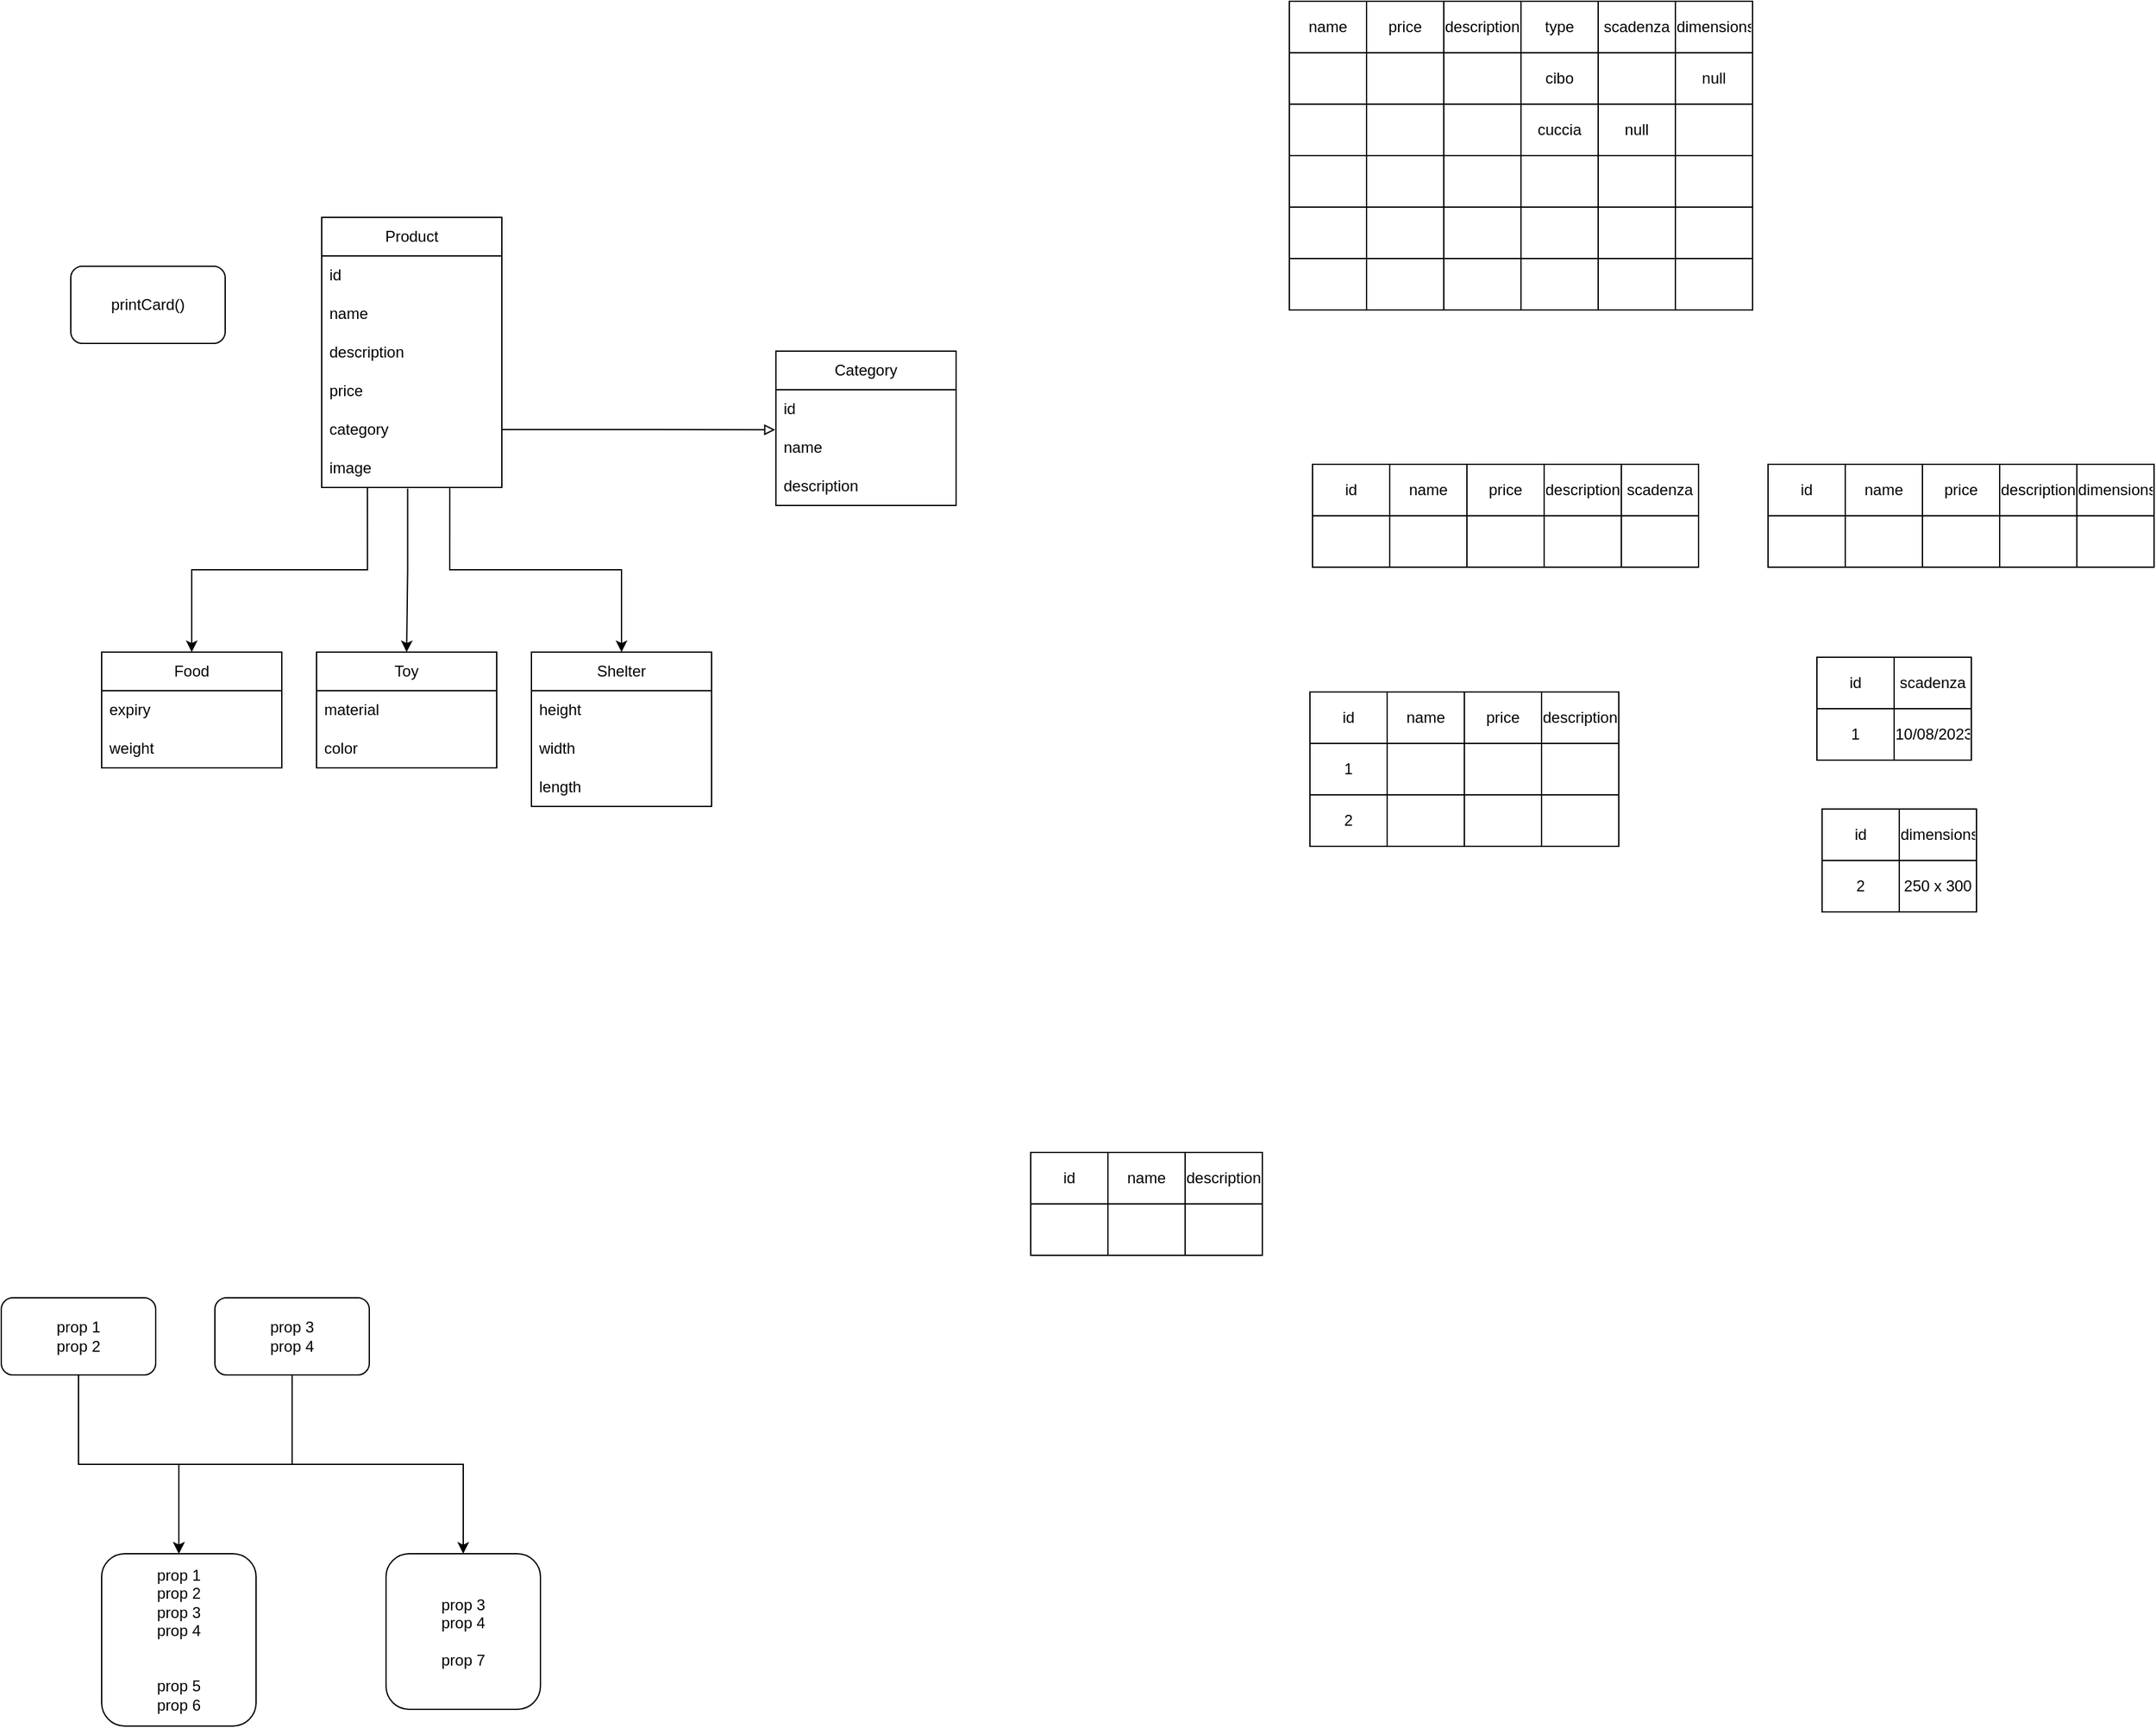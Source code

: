 <mxfile version="21.5.0" type="device">
  <diagram name="Page-1" id="Xa-RUWG65RvQS5B82jlR">
    <mxGraphModel dx="1567" dy="1010" grid="0" gridSize="10" guides="1" tooltips="1" connect="1" arrows="1" fold="1" page="0" pageScale="1" pageWidth="827" pageHeight="1169" math="0" shadow="0">
      <root>
        <mxCell id="0" />
        <mxCell id="1" parent="0" />
        <mxCell id="sbZbDLhoL1VPHVDfxrpf-1" value="Product" style="swimlane;fontStyle=0;childLayout=stackLayout;horizontal=1;startSize=30;horizontalStack=0;resizeParent=1;resizeParentMax=0;resizeLast=0;collapsible=1;marginBottom=0;whiteSpace=wrap;html=1;" vertex="1" parent="1">
          <mxGeometry x="1" y="-59" width="140" height="210" as="geometry" />
        </mxCell>
        <mxCell id="sbZbDLhoL1VPHVDfxrpf-2" value="id" style="text;strokeColor=none;fillColor=none;align=left;verticalAlign=middle;spacingLeft=4;spacingRight=4;overflow=hidden;points=[[0,0.5],[1,0.5]];portConstraint=eastwest;rotatable=0;whiteSpace=wrap;html=1;" vertex="1" parent="sbZbDLhoL1VPHVDfxrpf-1">
          <mxGeometry y="30" width="140" height="30" as="geometry" />
        </mxCell>
        <mxCell id="sbZbDLhoL1VPHVDfxrpf-119" value="name" style="text;strokeColor=none;fillColor=none;align=left;verticalAlign=middle;spacingLeft=4;spacingRight=4;overflow=hidden;points=[[0,0.5],[1,0.5]];portConstraint=eastwest;rotatable=0;whiteSpace=wrap;html=1;" vertex="1" parent="sbZbDLhoL1VPHVDfxrpf-1">
          <mxGeometry y="60" width="140" height="30" as="geometry" />
        </mxCell>
        <mxCell id="sbZbDLhoL1VPHVDfxrpf-3" value="description" style="text;strokeColor=none;fillColor=none;align=left;verticalAlign=middle;spacingLeft=4;spacingRight=4;overflow=hidden;points=[[0,0.5],[1,0.5]];portConstraint=eastwest;rotatable=0;whiteSpace=wrap;html=1;" vertex="1" parent="sbZbDLhoL1VPHVDfxrpf-1">
          <mxGeometry y="90" width="140" height="30" as="geometry" />
        </mxCell>
        <mxCell id="sbZbDLhoL1VPHVDfxrpf-4" value="price" style="text;strokeColor=none;fillColor=none;align=left;verticalAlign=middle;spacingLeft=4;spacingRight=4;overflow=hidden;points=[[0,0.5],[1,0.5]];portConstraint=eastwest;rotatable=0;whiteSpace=wrap;html=1;" vertex="1" parent="sbZbDLhoL1VPHVDfxrpf-1">
          <mxGeometry y="120" width="140" height="30" as="geometry" />
        </mxCell>
        <mxCell id="sbZbDLhoL1VPHVDfxrpf-117" value="category" style="text;strokeColor=none;fillColor=none;align=left;verticalAlign=middle;spacingLeft=4;spacingRight=4;overflow=hidden;points=[[0,0.5],[1,0.5]];portConstraint=eastwest;rotatable=0;whiteSpace=wrap;html=1;" vertex="1" parent="sbZbDLhoL1VPHVDfxrpf-1">
          <mxGeometry y="150" width="140" height="30" as="geometry" />
        </mxCell>
        <mxCell id="sbZbDLhoL1VPHVDfxrpf-118" value="image" style="text;strokeColor=none;fillColor=none;align=left;verticalAlign=middle;spacingLeft=4;spacingRight=4;overflow=hidden;points=[[0,0.5],[1,0.5]];portConstraint=eastwest;rotatable=0;whiteSpace=wrap;html=1;" vertex="1" parent="sbZbDLhoL1VPHVDfxrpf-1">
          <mxGeometry y="180" width="140" height="30" as="geometry" />
        </mxCell>
        <mxCell id="sbZbDLhoL1VPHVDfxrpf-5" value="" style="shape=table;startSize=0;container=1;collapsible=0;childLayout=tableLayout;" vertex="1" parent="1">
          <mxGeometry x="753" y="-227" width="360" height="240" as="geometry" />
        </mxCell>
        <mxCell id="sbZbDLhoL1VPHVDfxrpf-6" value="" style="shape=tableRow;horizontal=0;startSize=0;swimlaneHead=0;swimlaneBody=0;strokeColor=inherit;top=0;left=0;bottom=0;right=0;collapsible=0;dropTarget=0;fillColor=none;points=[[0,0.5],[1,0.5]];portConstraint=eastwest;" vertex="1" parent="sbZbDLhoL1VPHVDfxrpf-5">
          <mxGeometry width="360" height="40" as="geometry" />
        </mxCell>
        <mxCell id="sbZbDLhoL1VPHVDfxrpf-7" value="name" style="shape=partialRectangle;html=1;whiteSpace=wrap;connectable=0;strokeColor=inherit;overflow=hidden;fillColor=none;top=0;left=0;bottom=0;right=0;pointerEvents=1;" vertex="1" parent="sbZbDLhoL1VPHVDfxrpf-6">
          <mxGeometry width="60" height="40" as="geometry">
            <mxRectangle width="60" height="40" as="alternateBounds" />
          </mxGeometry>
        </mxCell>
        <mxCell id="sbZbDLhoL1VPHVDfxrpf-8" value="price" style="shape=partialRectangle;html=1;whiteSpace=wrap;connectable=0;strokeColor=inherit;overflow=hidden;fillColor=none;top=0;left=0;bottom=0;right=0;pointerEvents=1;" vertex="1" parent="sbZbDLhoL1VPHVDfxrpf-6">
          <mxGeometry x="60" width="60" height="40" as="geometry">
            <mxRectangle width="60" height="40" as="alternateBounds" />
          </mxGeometry>
        </mxCell>
        <mxCell id="sbZbDLhoL1VPHVDfxrpf-9" value="description" style="shape=partialRectangle;html=1;whiteSpace=wrap;connectable=0;strokeColor=inherit;overflow=hidden;fillColor=none;top=0;left=0;bottom=0;right=0;pointerEvents=1;" vertex="1" parent="sbZbDLhoL1VPHVDfxrpf-6">
          <mxGeometry x="120" width="60" height="40" as="geometry">
            <mxRectangle width="60" height="40" as="alternateBounds" />
          </mxGeometry>
        </mxCell>
        <mxCell id="sbZbDLhoL1VPHVDfxrpf-10" value="type" style="shape=partialRectangle;html=1;whiteSpace=wrap;connectable=0;strokeColor=inherit;overflow=hidden;fillColor=none;top=0;left=0;bottom=0;right=0;pointerEvents=1;" vertex="1" parent="sbZbDLhoL1VPHVDfxrpf-6">
          <mxGeometry x="180" width="60" height="40" as="geometry">
            <mxRectangle width="60" height="40" as="alternateBounds" />
          </mxGeometry>
        </mxCell>
        <mxCell id="sbZbDLhoL1VPHVDfxrpf-11" value="scadenza" style="shape=partialRectangle;html=1;whiteSpace=wrap;connectable=0;strokeColor=inherit;overflow=hidden;fillColor=none;top=0;left=0;bottom=0;right=0;pointerEvents=1;" vertex="1" parent="sbZbDLhoL1VPHVDfxrpf-6">
          <mxGeometry x="240" width="60" height="40" as="geometry">
            <mxRectangle width="60" height="40" as="alternateBounds" />
          </mxGeometry>
        </mxCell>
        <mxCell id="sbZbDLhoL1VPHVDfxrpf-12" value="dimensions" style="shape=partialRectangle;html=1;whiteSpace=wrap;connectable=0;strokeColor=inherit;overflow=hidden;fillColor=none;top=0;left=0;bottom=0;right=0;pointerEvents=1;" vertex="1" parent="sbZbDLhoL1VPHVDfxrpf-6">
          <mxGeometry x="300" width="60" height="40" as="geometry">
            <mxRectangle width="60" height="40" as="alternateBounds" />
          </mxGeometry>
        </mxCell>
        <mxCell id="sbZbDLhoL1VPHVDfxrpf-13" value="" style="shape=tableRow;horizontal=0;startSize=0;swimlaneHead=0;swimlaneBody=0;strokeColor=inherit;top=0;left=0;bottom=0;right=0;collapsible=0;dropTarget=0;fillColor=none;points=[[0,0.5],[1,0.5]];portConstraint=eastwest;" vertex="1" parent="sbZbDLhoL1VPHVDfxrpf-5">
          <mxGeometry y="40" width="360" height="40" as="geometry" />
        </mxCell>
        <mxCell id="sbZbDLhoL1VPHVDfxrpf-14" value="" style="shape=partialRectangle;html=1;whiteSpace=wrap;connectable=0;strokeColor=inherit;overflow=hidden;fillColor=none;top=0;left=0;bottom=0;right=0;pointerEvents=1;" vertex="1" parent="sbZbDLhoL1VPHVDfxrpf-13">
          <mxGeometry width="60" height="40" as="geometry">
            <mxRectangle width="60" height="40" as="alternateBounds" />
          </mxGeometry>
        </mxCell>
        <mxCell id="sbZbDLhoL1VPHVDfxrpf-15" value="" style="shape=partialRectangle;html=1;whiteSpace=wrap;connectable=0;strokeColor=inherit;overflow=hidden;fillColor=none;top=0;left=0;bottom=0;right=0;pointerEvents=1;" vertex="1" parent="sbZbDLhoL1VPHVDfxrpf-13">
          <mxGeometry x="60" width="60" height="40" as="geometry">
            <mxRectangle width="60" height="40" as="alternateBounds" />
          </mxGeometry>
        </mxCell>
        <mxCell id="sbZbDLhoL1VPHVDfxrpf-16" value="" style="shape=partialRectangle;html=1;whiteSpace=wrap;connectable=0;strokeColor=inherit;overflow=hidden;fillColor=none;top=0;left=0;bottom=0;right=0;pointerEvents=1;" vertex="1" parent="sbZbDLhoL1VPHVDfxrpf-13">
          <mxGeometry x="120" width="60" height="40" as="geometry">
            <mxRectangle width="60" height="40" as="alternateBounds" />
          </mxGeometry>
        </mxCell>
        <mxCell id="sbZbDLhoL1VPHVDfxrpf-17" value="cibo" style="shape=partialRectangle;html=1;whiteSpace=wrap;connectable=0;strokeColor=inherit;overflow=hidden;fillColor=none;top=0;left=0;bottom=0;right=0;pointerEvents=1;" vertex="1" parent="sbZbDLhoL1VPHVDfxrpf-13">
          <mxGeometry x="180" width="60" height="40" as="geometry">
            <mxRectangle width="60" height="40" as="alternateBounds" />
          </mxGeometry>
        </mxCell>
        <mxCell id="sbZbDLhoL1VPHVDfxrpf-18" value="" style="shape=partialRectangle;html=1;whiteSpace=wrap;connectable=0;strokeColor=inherit;overflow=hidden;fillColor=none;top=0;left=0;bottom=0;right=0;pointerEvents=1;" vertex="1" parent="sbZbDLhoL1VPHVDfxrpf-13">
          <mxGeometry x="240" width="60" height="40" as="geometry">
            <mxRectangle width="60" height="40" as="alternateBounds" />
          </mxGeometry>
        </mxCell>
        <mxCell id="sbZbDLhoL1VPHVDfxrpf-19" value="null" style="shape=partialRectangle;html=1;whiteSpace=wrap;connectable=0;strokeColor=inherit;overflow=hidden;fillColor=none;top=0;left=0;bottom=0;right=0;pointerEvents=1;" vertex="1" parent="sbZbDLhoL1VPHVDfxrpf-13">
          <mxGeometry x="300" width="60" height="40" as="geometry">
            <mxRectangle width="60" height="40" as="alternateBounds" />
          </mxGeometry>
        </mxCell>
        <mxCell id="sbZbDLhoL1VPHVDfxrpf-20" value="" style="shape=tableRow;horizontal=0;startSize=0;swimlaneHead=0;swimlaneBody=0;strokeColor=inherit;top=0;left=0;bottom=0;right=0;collapsible=0;dropTarget=0;fillColor=none;points=[[0,0.5],[1,0.5]];portConstraint=eastwest;" vertex="1" parent="sbZbDLhoL1VPHVDfxrpf-5">
          <mxGeometry y="80" width="360" height="40" as="geometry" />
        </mxCell>
        <mxCell id="sbZbDLhoL1VPHVDfxrpf-21" value="" style="shape=partialRectangle;html=1;whiteSpace=wrap;connectable=0;strokeColor=inherit;overflow=hidden;fillColor=none;top=0;left=0;bottom=0;right=0;pointerEvents=1;" vertex="1" parent="sbZbDLhoL1VPHVDfxrpf-20">
          <mxGeometry width="60" height="40" as="geometry">
            <mxRectangle width="60" height="40" as="alternateBounds" />
          </mxGeometry>
        </mxCell>
        <mxCell id="sbZbDLhoL1VPHVDfxrpf-22" value="" style="shape=partialRectangle;html=1;whiteSpace=wrap;connectable=0;strokeColor=inherit;overflow=hidden;fillColor=none;top=0;left=0;bottom=0;right=0;pointerEvents=1;" vertex="1" parent="sbZbDLhoL1VPHVDfxrpf-20">
          <mxGeometry x="60" width="60" height="40" as="geometry">
            <mxRectangle width="60" height="40" as="alternateBounds" />
          </mxGeometry>
        </mxCell>
        <mxCell id="sbZbDLhoL1VPHVDfxrpf-23" value="" style="shape=partialRectangle;html=1;whiteSpace=wrap;connectable=0;strokeColor=inherit;overflow=hidden;fillColor=none;top=0;left=0;bottom=0;right=0;pointerEvents=1;" vertex="1" parent="sbZbDLhoL1VPHVDfxrpf-20">
          <mxGeometry x="120" width="60" height="40" as="geometry">
            <mxRectangle width="60" height="40" as="alternateBounds" />
          </mxGeometry>
        </mxCell>
        <mxCell id="sbZbDLhoL1VPHVDfxrpf-24" value="cuccia" style="shape=partialRectangle;html=1;whiteSpace=wrap;connectable=0;strokeColor=inherit;overflow=hidden;fillColor=none;top=0;left=0;bottom=0;right=0;pointerEvents=1;" vertex="1" parent="sbZbDLhoL1VPHVDfxrpf-20">
          <mxGeometry x="180" width="60" height="40" as="geometry">
            <mxRectangle width="60" height="40" as="alternateBounds" />
          </mxGeometry>
        </mxCell>
        <mxCell id="sbZbDLhoL1VPHVDfxrpf-25" value="null" style="shape=partialRectangle;html=1;whiteSpace=wrap;connectable=0;strokeColor=inherit;overflow=hidden;fillColor=none;top=0;left=0;bottom=0;right=0;pointerEvents=1;" vertex="1" parent="sbZbDLhoL1VPHVDfxrpf-20">
          <mxGeometry x="240" width="60" height="40" as="geometry">
            <mxRectangle width="60" height="40" as="alternateBounds" />
          </mxGeometry>
        </mxCell>
        <mxCell id="sbZbDLhoL1VPHVDfxrpf-26" value="" style="shape=partialRectangle;html=1;whiteSpace=wrap;connectable=0;strokeColor=inherit;overflow=hidden;fillColor=none;top=0;left=0;bottom=0;right=0;pointerEvents=1;" vertex="1" parent="sbZbDLhoL1VPHVDfxrpf-20">
          <mxGeometry x="300" width="60" height="40" as="geometry">
            <mxRectangle width="60" height="40" as="alternateBounds" />
          </mxGeometry>
        </mxCell>
        <mxCell id="sbZbDLhoL1VPHVDfxrpf-27" value="" style="shape=tableRow;horizontal=0;startSize=0;swimlaneHead=0;swimlaneBody=0;strokeColor=inherit;top=0;left=0;bottom=0;right=0;collapsible=0;dropTarget=0;fillColor=none;points=[[0,0.5],[1,0.5]];portConstraint=eastwest;" vertex="1" parent="sbZbDLhoL1VPHVDfxrpf-5">
          <mxGeometry y="120" width="360" height="40" as="geometry" />
        </mxCell>
        <mxCell id="sbZbDLhoL1VPHVDfxrpf-28" value="" style="shape=partialRectangle;html=1;whiteSpace=wrap;connectable=0;strokeColor=inherit;overflow=hidden;fillColor=none;top=0;left=0;bottom=0;right=0;pointerEvents=1;" vertex="1" parent="sbZbDLhoL1VPHVDfxrpf-27">
          <mxGeometry width="60" height="40" as="geometry">
            <mxRectangle width="60" height="40" as="alternateBounds" />
          </mxGeometry>
        </mxCell>
        <mxCell id="sbZbDLhoL1VPHVDfxrpf-29" value="" style="shape=partialRectangle;html=1;whiteSpace=wrap;connectable=0;strokeColor=inherit;overflow=hidden;fillColor=none;top=0;left=0;bottom=0;right=0;pointerEvents=1;" vertex="1" parent="sbZbDLhoL1VPHVDfxrpf-27">
          <mxGeometry x="60" width="60" height="40" as="geometry">
            <mxRectangle width="60" height="40" as="alternateBounds" />
          </mxGeometry>
        </mxCell>
        <mxCell id="sbZbDLhoL1VPHVDfxrpf-30" value="" style="shape=partialRectangle;html=1;whiteSpace=wrap;connectable=0;strokeColor=inherit;overflow=hidden;fillColor=none;top=0;left=0;bottom=0;right=0;pointerEvents=1;" vertex="1" parent="sbZbDLhoL1VPHVDfxrpf-27">
          <mxGeometry x="120" width="60" height="40" as="geometry">
            <mxRectangle width="60" height="40" as="alternateBounds" />
          </mxGeometry>
        </mxCell>
        <mxCell id="sbZbDLhoL1VPHVDfxrpf-31" value="" style="shape=partialRectangle;html=1;whiteSpace=wrap;connectable=0;strokeColor=inherit;overflow=hidden;fillColor=none;top=0;left=0;bottom=0;right=0;pointerEvents=1;" vertex="1" parent="sbZbDLhoL1VPHVDfxrpf-27">
          <mxGeometry x="180" width="60" height="40" as="geometry">
            <mxRectangle width="60" height="40" as="alternateBounds" />
          </mxGeometry>
        </mxCell>
        <mxCell id="sbZbDLhoL1VPHVDfxrpf-32" value="" style="shape=partialRectangle;html=1;whiteSpace=wrap;connectable=0;strokeColor=inherit;overflow=hidden;fillColor=none;top=0;left=0;bottom=0;right=0;pointerEvents=1;" vertex="1" parent="sbZbDLhoL1VPHVDfxrpf-27">
          <mxGeometry x="240" width="60" height="40" as="geometry">
            <mxRectangle width="60" height="40" as="alternateBounds" />
          </mxGeometry>
        </mxCell>
        <mxCell id="sbZbDLhoL1VPHVDfxrpf-33" value="" style="shape=partialRectangle;html=1;whiteSpace=wrap;connectable=0;strokeColor=inherit;overflow=hidden;fillColor=none;top=0;left=0;bottom=0;right=0;pointerEvents=1;" vertex="1" parent="sbZbDLhoL1VPHVDfxrpf-27">
          <mxGeometry x="300" width="60" height="40" as="geometry">
            <mxRectangle width="60" height="40" as="alternateBounds" />
          </mxGeometry>
        </mxCell>
        <mxCell id="sbZbDLhoL1VPHVDfxrpf-34" value="" style="shape=tableRow;horizontal=0;startSize=0;swimlaneHead=0;swimlaneBody=0;strokeColor=inherit;top=0;left=0;bottom=0;right=0;collapsible=0;dropTarget=0;fillColor=none;points=[[0,0.5],[1,0.5]];portConstraint=eastwest;" vertex="1" parent="sbZbDLhoL1VPHVDfxrpf-5">
          <mxGeometry y="160" width="360" height="40" as="geometry" />
        </mxCell>
        <mxCell id="sbZbDLhoL1VPHVDfxrpf-35" value="" style="shape=partialRectangle;html=1;whiteSpace=wrap;connectable=0;strokeColor=inherit;overflow=hidden;fillColor=none;top=0;left=0;bottom=0;right=0;pointerEvents=1;" vertex="1" parent="sbZbDLhoL1VPHVDfxrpf-34">
          <mxGeometry width="60" height="40" as="geometry">
            <mxRectangle width="60" height="40" as="alternateBounds" />
          </mxGeometry>
        </mxCell>
        <mxCell id="sbZbDLhoL1VPHVDfxrpf-36" value="" style="shape=partialRectangle;html=1;whiteSpace=wrap;connectable=0;strokeColor=inherit;overflow=hidden;fillColor=none;top=0;left=0;bottom=0;right=0;pointerEvents=1;" vertex="1" parent="sbZbDLhoL1VPHVDfxrpf-34">
          <mxGeometry x="60" width="60" height="40" as="geometry">
            <mxRectangle width="60" height="40" as="alternateBounds" />
          </mxGeometry>
        </mxCell>
        <mxCell id="sbZbDLhoL1VPHVDfxrpf-37" value="" style="shape=partialRectangle;html=1;whiteSpace=wrap;connectable=0;strokeColor=inherit;overflow=hidden;fillColor=none;top=0;left=0;bottom=0;right=0;pointerEvents=1;" vertex="1" parent="sbZbDLhoL1VPHVDfxrpf-34">
          <mxGeometry x="120" width="60" height="40" as="geometry">
            <mxRectangle width="60" height="40" as="alternateBounds" />
          </mxGeometry>
        </mxCell>
        <mxCell id="sbZbDLhoL1VPHVDfxrpf-38" value="" style="shape=partialRectangle;html=1;whiteSpace=wrap;connectable=0;strokeColor=inherit;overflow=hidden;fillColor=none;top=0;left=0;bottom=0;right=0;pointerEvents=1;" vertex="1" parent="sbZbDLhoL1VPHVDfxrpf-34">
          <mxGeometry x="180" width="60" height="40" as="geometry">
            <mxRectangle width="60" height="40" as="alternateBounds" />
          </mxGeometry>
        </mxCell>
        <mxCell id="sbZbDLhoL1VPHVDfxrpf-39" value="" style="shape=partialRectangle;html=1;whiteSpace=wrap;connectable=0;strokeColor=inherit;overflow=hidden;fillColor=none;top=0;left=0;bottom=0;right=0;pointerEvents=1;" vertex="1" parent="sbZbDLhoL1VPHVDfxrpf-34">
          <mxGeometry x="240" width="60" height="40" as="geometry">
            <mxRectangle width="60" height="40" as="alternateBounds" />
          </mxGeometry>
        </mxCell>
        <mxCell id="sbZbDLhoL1VPHVDfxrpf-40" value="" style="shape=partialRectangle;html=1;whiteSpace=wrap;connectable=0;strokeColor=inherit;overflow=hidden;fillColor=none;top=0;left=0;bottom=0;right=0;pointerEvents=1;" vertex="1" parent="sbZbDLhoL1VPHVDfxrpf-34">
          <mxGeometry x="300" width="60" height="40" as="geometry">
            <mxRectangle width="60" height="40" as="alternateBounds" />
          </mxGeometry>
        </mxCell>
        <mxCell id="sbZbDLhoL1VPHVDfxrpf-41" value="" style="shape=tableRow;horizontal=0;startSize=0;swimlaneHead=0;swimlaneBody=0;strokeColor=inherit;top=0;left=0;bottom=0;right=0;collapsible=0;dropTarget=0;fillColor=none;points=[[0,0.5],[1,0.5]];portConstraint=eastwest;" vertex="1" parent="sbZbDLhoL1VPHVDfxrpf-5">
          <mxGeometry y="200" width="360" height="40" as="geometry" />
        </mxCell>
        <mxCell id="sbZbDLhoL1VPHVDfxrpf-42" value="" style="shape=partialRectangle;html=1;whiteSpace=wrap;connectable=0;strokeColor=inherit;overflow=hidden;fillColor=none;top=0;left=0;bottom=0;right=0;pointerEvents=1;" vertex="1" parent="sbZbDLhoL1VPHVDfxrpf-41">
          <mxGeometry width="60" height="40" as="geometry">
            <mxRectangle width="60" height="40" as="alternateBounds" />
          </mxGeometry>
        </mxCell>
        <mxCell id="sbZbDLhoL1VPHVDfxrpf-43" value="" style="shape=partialRectangle;html=1;whiteSpace=wrap;connectable=0;strokeColor=inherit;overflow=hidden;fillColor=none;top=0;left=0;bottom=0;right=0;pointerEvents=1;" vertex="1" parent="sbZbDLhoL1VPHVDfxrpf-41">
          <mxGeometry x="60" width="60" height="40" as="geometry">
            <mxRectangle width="60" height="40" as="alternateBounds" />
          </mxGeometry>
        </mxCell>
        <mxCell id="sbZbDLhoL1VPHVDfxrpf-44" value="" style="shape=partialRectangle;html=1;whiteSpace=wrap;connectable=0;strokeColor=inherit;overflow=hidden;fillColor=none;top=0;left=0;bottom=0;right=0;pointerEvents=1;" vertex="1" parent="sbZbDLhoL1VPHVDfxrpf-41">
          <mxGeometry x="120" width="60" height="40" as="geometry">
            <mxRectangle width="60" height="40" as="alternateBounds" />
          </mxGeometry>
        </mxCell>
        <mxCell id="sbZbDLhoL1VPHVDfxrpf-45" value="" style="shape=partialRectangle;html=1;whiteSpace=wrap;connectable=0;strokeColor=inherit;overflow=hidden;fillColor=none;top=0;left=0;bottom=0;right=0;pointerEvents=1;" vertex="1" parent="sbZbDLhoL1VPHVDfxrpf-41">
          <mxGeometry x="180" width="60" height="40" as="geometry">
            <mxRectangle width="60" height="40" as="alternateBounds" />
          </mxGeometry>
        </mxCell>
        <mxCell id="sbZbDLhoL1VPHVDfxrpf-46" value="" style="shape=partialRectangle;html=1;whiteSpace=wrap;connectable=0;strokeColor=inherit;overflow=hidden;fillColor=none;top=0;left=0;bottom=0;right=0;pointerEvents=1;" vertex="1" parent="sbZbDLhoL1VPHVDfxrpf-41">
          <mxGeometry x="240" width="60" height="40" as="geometry">
            <mxRectangle width="60" height="40" as="alternateBounds" />
          </mxGeometry>
        </mxCell>
        <mxCell id="sbZbDLhoL1VPHVDfxrpf-47" value="" style="shape=partialRectangle;html=1;whiteSpace=wrap;connectable=0;strokeColor=inherit;overflow=hidden;fillColor=none;top=0;left=0;bottom=0;right=0;pointerEvents=1;" vertex="1" parent="sbZbDLhoL1VPHVDfxrpf-41">
          <mxGeometry x="300" width="60" height="40" as="geometry">
            <mxRectangle width="60" height="40" as="alternateBounds" />
          </mxGeometry>
        </mxCell>
        <mxCell id="sbZbDLhoL1VPHVDfxrpf-48" value="" style="shape=table;startSize=0;container=1;collapsible=0;childLayout=tableLayout;" vertex="1" parent="1">
          <mxGeometry x="771" y="133" width="300" height="80" as="geometry" />
        </mxCell>
        <mxCell id="sbZbDLhoL1VPHVDfxrpf-49" value="" style="shape=tableRow;horizontal=0;startSize=0;swimlaneHead=0;swimlaneBody=0;strokeColor=inherit;top=0;left=0;bottom=0;right=0;collapsible=0;dropTarget=0;fillColor=none;points=[[0,0.5],[1,0.5]];portConstraint=eastwest;" vertex="1" parent="sbZbDLhoL1VPHVDfxrpf-48">
          <mxGeometry width="300" height="40" as="geometry" />
        </mxCell>
        <mxCell id="sbZbDLhoL1VPHVDfxrpf-81" value="id" style="shape=partialRectangle;html=1;whiteSpace=wrap;connectable=0;strokeColor=inherit;overflow=hidden;fillColor=none;top=0;left=0;bottom=0;right=0;pointerEvents=1;" vertex="1" parent="sbZbDLhoL1VPHVDfxrpf-49">
          <mxGeometry width="60" height="40" as="geometry">
            <mxRectangle width="60" height="40" as="alternateBounds" />
          </mxGeometry>
        </mxCell>
        <mxCell id="sbZbDLhoL1VPHVDfxrpf-50" value="name" style="shape=partialRectangle;html=1;whiteSpace=wrap;connectable=0;strokeColor=inherit;overflow=hidden;fillColor=none;top=0;left=0;bottom=0;right=0;pointerEvents=1;" vertex="1" parent="sbZbDLhoL1VPHVDfxrpf-49">
          <mxGeometry x="60" width="60" height="40" as="geometry">
            <mxRectangle width="60" height="40" as="alternateBounds" />
          </mxGeometry>
        </mxCell>
        <mxCell id="sbZbDLhoL1VPHVDfxrpf-51" value="price" style="shape=partialRectangle;html=1;whiteSpace=wrap;connectable=0;strokeColor=inherit;overflow=hidden;fillColor=none;top=0;left=0;bottom=0;right=0;pointerEvents=1;" vertex="1" parent="sbZbDLhoL1VPHVDfxrpf-49">
          <mxGeometry x="120" width="60" height="40" as="geometry">
            <mxRectangle width="60" height="40" as="alternateBounds" />
          </mxGeometry>
        </mxCell>
        <mxCell id="sbZbDLhoL1VPHVDfxrpf-52" value="description" style="shape=partialRectangle;html=1;whiteSpace=wrap;connectable=0;strokeColor=inherit;overflow=hidden;fillColor=none;top=0;left=0;bottom=0;right=0;pointerEvents=1;" vertex="1" parent="sbZbDLhoL1VPHVDfxrpf-49">
          <mxGeometry x="180" width="60" height="40" as="geometry">
            <mxRectangle width="60" height="40" as="alternateBounds" />
          </mxGeometry>
        </mxCell>
        <mxCell id="sbZbDLhoL1VPHVDfxrpf-53" value="scadenza" style="shape=partialRectangle;html=1;whiteSpace=wrap;connectable=0;strokeColor=inherit;overflow=hidden;fillColor=none;top=0;left=0;bottom=0;right=0;pointerEvents=1;" vertex="1" parent="sbZbDLhoL1VPHVDfxrpf-49">
          <mxGeometry x="240" width="60" height="40" as="geometry">
            <mxRectangle width="60" height="40" as="alternateBounds" />
          </mxGeometry>
        </mxCell>
        <mxCell id="sbZbDLhoL1VPHVDfxrpf-54" value="" style="shape=tableRow;horizontal=0;startSize=0;swimlaneHead=0;swimlaneBody=0;strokeColor=inherit;top=0;left=0;bottom=0;right=0;collapsible=0;dropTarget=0;fillColor=none;points=[[0,0.5],[1,0.5]];portConstraint=eastwest;" vertex="1" parent="sbZbDLhoL1VPHVDfxrpf-48">
          <mxGeometry y="40" width="300" height="40" as="geometry" />
        </mxCell>
        <mxCell id="sbZbDLhoL1VPHVDfxrpf-82" style="shape=partialRectangle;html=1;whiteSpace=wrap;connectable=0;strokeColor=inherit;overflow=hidden;fillColor=none;top=0;left=0;bottom=0;right=0;pointerEvents=1;" vertex="1" parent="sbZbDLhoL1VPHVDfxrpf-54">
          <mxGeometry width="60" height="40" as="geometry">
            <mxRectangle width="60" height="40" as="alternateBounds" />
          </mxGeometry>
        </mxCell>
        <mxCell id="sbZbDLhoL1VPHVDfxrpf-55" value="" style="shape=partialRectangle;html=1;whiteSpace=wrap;connectable=0;strokeColor=inherit;overflow=hidden;fillColor=none;top=0;left=0;bottom=0;right=0;pointerEvents=1;" vertex="1" parent="sbZbDLhoL1VPHVDfxrpf-54">
          <mxGeometry x="60" width="60" height="40" as="geometry">
            <mxRectangle width="60" height="40" as="alternateBounds" />
          </mxGeometry>
        </mxCell>
        <mxCell id="sbZbDLhoL1VPHVDfxrpf-56" value="" style="shape=partialRectangle;html=1;whiteSpace=wrap;connectable=0;strokeColor=inherit;overflow=hidden;fillColor=none;top=0;left=0;bottom=0;right=0;pointerEvents=1;" vertex="1" parent="sbZbDLhoL1VPHVDfxrpf-54">
          <mxGeometry x="120" width="60" height="40" as="geometry">
            <mxRectangle width="60" height="40" as="alternateBounds" />
          </mxGeometry>
        </mxCell>
        <mxCell id="sbZbDLhoL1VPHVDfxrpf-57" value="" style="shape=partialRectangle;html=1;whiteSpace=wrap;connectable=0;strokeColor=inherit;overflow=hidden;fillColor=none;top=0;left=0;bottom=0;right=0;pointerEvents=1;" vertex="1" parent="sbZbDLhoL1VPHVDfxrpf-54">
          <mxGeometry x="180" width="60" height="40" as="geometry">
            <mxRectangle width="60" height="40" as="alternateBounds" />
          </mxGeometry>
        </mxCell>
        <mxCell id="sbZbDLhoL1VPHVDfxrpf-58" value="" style="shape=partialRectangle;html=1;whiteSpace=wrap;connectable=0;strokeColor=inherit;overflow=hidden;fillColor=none;top=0;left=0;bottom=0;right=0;pointerEvents=1;" vertex="1" parent="sbZbDLhoL1VPHVDfxrpf-54">
          <mxGeometry x="240" width="60" height="40" as="geometry">
            <mxRectangle width="60" height="40" as="alternateBounds" />
          </mxGeometry>
        </mxCell>
        <mxCell id="sbZbDLhoL1VPHVDfxrpf-59" value="" style="shape=table;startSize=0;container=1;collapsible=0;childLayout=tableLayout;" vertex="1" parent="1">
          <mxGeometry x="1125" y="133" width="300" height="80" as="geometry" />
        </mxCell>
        <mxCell id="sbZbDLhoL1VPHVDfxrpf-60" value="" style="shape=tableRow;horizontal=0;startSize=0;swimlaneHead=0;swimlaneBody=0;strokeColor=inherit;top=0;left=0;bottom=0;right=0;collapsible=0;dropTarget=0;fillColor=none;points=[[0,0.5],[1,0.5]];portConstraint=eastwest;" vertex="1" parent="sbZbDLhoL1VPHVDfxrpf-59">
          <mxGeometry width="300" height="40" as="geometry" />
        </mxCell>
        <mxCell id="sbZbDLhoL1VPHVDfxrpf-83" value="id" style="shape=partialRectangle;html=1;whiteSpace=wrap;connectable=0;strokeColor=inherit;overflow=hidden;fillColor=none;top=0;left=0;bottom=0;right=0;pointerEvents=1;" vertex="1" parent="sbZbDLhoL1VPHVDfxrpf-60">
          <mxGeometry width="60" height="40" as="geometry">
            <mxRectangle width="60" height="40" as="alternateBounds" />
          </mxGeometry>
        </mxCell>
        <mxCell id="sbZbDLhoL1VPHVDfxrpf-61" value="name" style="shape=partialRectangle;html=1;whiteSpace=wrap;connectable=0;strokeColor=inherit;overflow=hidden;fillColor=none;top=0;left=0;bottom=0;right=0;pointerEvents=1;" vertex="1" parent="sbZbDLhoL1VPHVDfxrpf-60">
          <mxGeometry x="60" width="60" height="40" as="geometry">
            <mxRectangle width="60" height="40" as="alternateBounds" />
          </mxGeometry>
        </mxCell>
        <mxCell id="sbZbDLhoL1VPHVDfxrpf-62" value="price" style="shape=partialRectangle;html=1;whiteSpace=wrap;connectable=0;strokeColor=inherit;overflow=hidden;fillColor=none;top=0;left=0;bottom=0;right=0;pointerEvents=1;" vertex="1" parent="sbZbDLhoL1VPHVDfxrpf-60">
          <mxGeometry x="120" width="60" height="40" as="geometry">
            <mxRectangle width="60" height="40" as="alternateBounds" />
          </mxGeometry>
        </mxCell>
        <mxCell id="sbZbDLhoL1VPHVDfxrpf-63" value="description" style="shape=partialRectangle;html=1;whiteSpace=wrap;connectable=0;strokeColor=inherit;overflow=hidden;fillColor=none;top=0;left=0;bottom=0;right=0;pointerEvents=1;" vertex="1" parent="sbZbDLhoL1VPHVDfxrpf-60">
          <mxGeometry x="180" width="60" height="40" as="geometry">
            <mxRectangle width="60" height="40" as="alternateBounds" />
          </mxGeometry>
        </mxCell>
        <mxCell id="sbZbDLhoL1VPHVDfxrpf-64" value="dimensions" style="shape=partialRectangle;html=1;whiteSpace=wrap;connectable=0;strokeColor=inherit;overflow=hidden;fillColor=none;top=0;left=0;bottom=0;right=0;pointerEvents=1;" vertex="1" parent="sbZbDLhoL1VPHVDfxrpf-60">
          <mxGeometry x="240" width="60" height="40" as="geometry">
            <mxRectangle width="60" height="40" as="alternateBounds" />
          </mxGeometry>
        </mxCell>
        <mxCell id="sbZbDLhoL1VPHVDfxrpf-65" value="" style="shape=tableRow;horizontal=0;startSize=0;swimlaneHead=0;swimlaneBody=0;strokeColor=inherit;top=0;left=0;bottom=0;right=0;collapsible=0;dropTarget=0;fillColor=none;points=[[0,0.5],[1,0.5]];portConstraint=eastwest;" vertex="1" parent="sbZbDLhoL1VPHVDfxrpf-59">
          <mxGeometry y="40" width="300" height="40" as="geometry" />
        </mxCell>
        <mxCell id="sbZbDLhoL1VPHVDfxrpf-84" style="shape=partialRectangle;html=1;whiteSpace=wrap;connectable=0;strokeColor=inherit;overflow=hidden;fillColor=none;top=0;left=0;bottom=0;right=0;pointerEvents=1;" vertex="1" parent="sbZbDLhoL1VPHVDfxrpf-65">
          <mxGeometry width="60" height="40" as="geometry">
            <mxRectangle width="60" height="40" as="alternateBounds" />
          </mxGeometry>
        </mxCell>
        <mxCell id="sbZbDLhoL1VPHVDfxrpf-66" value="" style="shape=partialRectangle;html=1;whiteSpace=wrap;connectable=0;strokeColor=inherit;overflow=hidden;fillColor=none;top=0;left=0;bottom=0;right=0;pointerEvents=1;" vertex="1" parent="sbZbDLhoL1VPHVDfxrpf-65">
          <mxGeometry x="60" width="60" height="40" as="geometry">
            <mxRectangle width="60" height="40" as="alternateBounds" />
          </mxGeometry>
        </mxCell>
        <mxCell id="sbZbDLhoL1VPHVDfxrpf-67" value="" style="shape=partialRectangle;html=1;whiteSpace=wrap;connectable=0;strokeColor=inherit;overflow=hidden;fillColor=none;top=0;left=0;bottom=0;right=0;pointerEvents=1;" vertex="1" parent="sbZbDLhoL1VPHVDfxrpf-65">
          <mxGeometry x="120" width="60" height="40" as="geometry">
            <mxRectangle width="60" height="40" as="alternateBounds" />
          </mxGeometry>
        </mxCell>
        <mxCell id="sbZbDLhoL1VPHVDfxrpf-68" value="" style="shape=partialRectangle;html=1;whiteSpace=wrap;connectable=0;strokeColor=inherit;overflow=hidden;fillColor=none;top=0;left=0;bottom=0;right=0;pointerEvents=1;" vertex="1" parent="sbZbDLhoL1VPHVDfxrpf-65">
          <mxGeometry x="180" width="60" height="40" as="geometry">
            <mxRectangle width="60" height="40" as="alternateBounds" />
          </mxGeometry>
        </mxCell>
        <mxCell id="sbZbDLhoL1VPHVDfxrpf-69" value="" style="shape=partialRectangle;html=1;whiteSpace=wrap;connectable=0;strokeColor=inherit;overflow=hidden;fillColor=none;top=0;left=0;bottom=0;right=0;pointerEvents=1;" vertex="1" parent="sbZbDLhoL1VPHVDfxrpf-65">
          <mxGeometry x="240" width="60" height="40" as="geometry">
            <mxRectangle width="60" height="40" as="alternateBounds" />
          </mxGeometry>
        </mxCell>
        <mxCell id="sbZbDLhoL1VPHVDfxrpf-70" value="" style="shape=table;startSize=0;container=1;collapsible=0;childLayout=tableLayout;" vertex="1" parent="1">
          <mxGeometry x="769" y="310" width="240" height="120" as="geometry" />
        </mxCell>
        <mxCell id="sbZbDLhoL1VPHVDfxrpf-71" value="" style="shape=tableRow;horizontal=0;startSize=0;swimlaneHead=0;swimlaneBody=0;strokeColor=inherit;top=0;left=0;bottom=0;right=0;collapsible=0;dropTarget=0;fillColor=none;points=[[0,0.5],[1,0.5]];portConstraint=eastwest;" vertex="1" parent="sbZbDLhoL1VPHVDfxrpf-70">
          <mxGeometry width="240" height="40" as="geometry" />
        </mxCell>
        <mxCell id="sbZbDLhoL1VPHVDfxrpf-72" value="id" style="shape=partialRectangle;html=1;whiteSpace=wrap;connectable=0;strokeColor=inherit;overflow=hidden;fillColor=none;top=0;left=0;bottom=0;right=0;pointerEvents=1;" vertex="1" parent="sbZbDLhoL1VPHVDfxrpf-71">
          <mxGeometry width="60" height="40" as="geometry">
            <mxRectangle width="60" height="40" as="alternateBounds" />
          </mxGeometry>
        </mxCell>
        <mxCell id="sbZbDLhoL1VPHVDfxrpf-73" value="name" style="shape=partialRectangle;html=1;whiteSpace=wrap;connectable=0;strokeColor=inherit;overflow=hidden;fillColor=none;top=0;left=0;bottom=0;right=0;pointerEvents=1;" vertex="1" parent="sbZbDLhoL1VPHVDfxrpf-71">
          <mxGeometry x="60" width="60" height="40" as="geometry">
            <mxRectangle width="60" height="40" as="alternateBounds" />
          </mxGeometry>
        </mxCell>
        <mxCell id="sbZbDLhoL1VPHVDfxrpf-74" value="price" style="shape=partialRectangle;html=1;whiteSpace=wrap;connectable=0;strokeColor=inherit;overflow=hidden;fillColor=none;top=0;left=0;bottom=0;right=0;pointerEvents=1;" vertex="1" parent="sbZbDLhoL1VPHVDfxrpf-71">
          <mxGeometry x="120" width="60" height="40" as="geometry">
            <mxRectangle width="60" height="40" as="alternateBounds" />
          </mxGeometry>
        </mxCell>
        <mxCell id="sbZbDLhoL1VPHVDfxrpf-79" value="description" style="shape=partialRectangle;html=1;whiteSpace=wrap;connectable=0;strokeColor=inherit;overflow=hidden;fillColor=none;top=0;left=0;bottom=0;right=0;pointerEvents=1;" vertex="1" parent="sbZbDLhoL1VPHVDfxrpf-71">
          <mxGeometry x="180" width="60" height="40" as="geometry">
            <mxRectangle width="60" height="40" as="alternateBounds" />
          </mxGeometry>
        </mxCell>
        <mxCell id="sbZbDLhoL1VPHVDfxrpf-75" value="" style="shape=tableRow;horizontal=0;startSize=0;swimlaneHead=0;swimlaneBody=0;strokeColor=inherit;top=0;left=0;bottom=0;right=0;collapsible=0;dropTarget=0;fillColor=none;points=[[0,0.5],[1,0.5]];portConstraint=eastwest;" vertex="1" parent="sbZbDLhoL1VPHVDfxrpf-70">
          <mxGeometry y="40" width="240" height="40" as="geometry" />
        </mxCell>
        <mxCell id="sbZbDLhoL1VPHVDfxrpf-76" value="1" style="shape=partialRectangle;html=1;whiteSpace=wrap;connectable=0;strokeColor=inherit;overflow=hidden;fillColor=none;top=0;left=0;bottom=0;right=0;pointerEvents=1;" vertex="1" parent="sbZbDLhoL1VPHVDfxrpf-75">
          <mxGeometry width="60" height="40" as="geometry">
            <mxRectangle width="60" height="40" as="alternateBounds" />
          </mxGeometry>
        </mxCell>
        <mxCell id="sbZbDLhoL1VPHVDfxrpf-77" value="" style="shape=partialRectangle;html=1;whiteSpace=wrap;connectable=0;strokeColor=inherit;overflow=hidden;fillColor=none;top=0;left=0;bottom=0;right=0;pointerEvents=1;" vertex="1" parent="sbZbDLhoL1VPHVDfxrpf-75">
          <mxGeometry x="60" width="60" height="40" as="geometry">
            <mxRectangle width="60" height="40" as="alternateBounds" />
          </mxGeometry>
        </mxCell>
        <mxCell id="sbZbDLhoL1VPHVDfxrpf-78" value="" style="shape=partialRectangle;html=1;whiteSpace=wrap;connectable=0;strokeColor=inherit;overflow=hidden;fillColor=none;top=0;left=0;bottom=0;right=0;pointerEvents=1;" vertex="1" parent="sbZbDLhoL1VPHVDfxrpf-75">
          <mxGeometry x="120" width="60" height="40" as="geometry">
            <mxRectangle width="60" height="40" as="alternateBounds" />
          </mxGeometry>
        </mxCell>
        <mxCell id="sbZbDLhoL1VPHVDfxrpf-80" style="shape=partialRectangle;html=1;whiteSpace=wrap;connectable=0;strokeColor=inherit;overflow=hidden;fillColor=none;top=0;left=0;bottom=0;right=0;pointerEvents=1;" vertex="1" parent="sbZbDLhoL1VPHVDfxrpf-75">
          <mxGeometry x="180" width="60" height="40" as="geometry">
            <mxRectangle width="60" height="40" as="alternateBounds" />
          </mxGeometry>
        </mxCell>
        <mxCell id="sbZbDLhoL1VPHVDfxrpf-100" value="" style="shape=tableRow;horizontal=0;startSize=0;swimlaneHead=0;swimlaneBody=0;strokeColor=inherit;top=0;left=0;bottom=0;right=0;collapsible=0;dropTarget=0;fillColor=none;points=[[0,0.5],[1,0.5]];portConstraint=eastwest;" vertex="1" parent="sbZbDLhoL1VPHVDfxrpf-70">
          <mxGeometry y="80" width="240" height="40" as="geometry" />
        </mxCell>
        <mxCell id="sbZbDLhoL1VPHVDfxrpf-101" value="2" style="shape=partialRectangle;html=1;whiteSpace=wrap;connectable=0;strokeColor=inherit;overflow=hidden;fillColor=none;top=0;left=0;bottom=0;right=0;pointerEvents=1;" vertex="1" parent="sbZbDLhoL1VPHVDfxrpf-100">
          <mxGeometry width="60" height="40" as="geometry">
            <mxRectangle width="60" height="40" as="alternateBounds" />
          </mxGeometry>
        </mxCell>
        <mxCell id="sbZbDLhoL1VPHVDfxrpf-102" value="" style="shape=partialRectangle;html=1;whiteSpace=wrap;connectable=0;strokeColor=inherit;overflow=hidden;fillColor=none;top=0;left=0;bottom=0;right=0;pointerEvents=1;" vertex="1" parent="sbZbDLhoL1VPHVDfxrpf-100">
          <mxGeometry x="60" width="60" height="40" as="geometry">
            <mxRectangle width="60" height="40" as="alternateBounds" />
          </mxGeometry>
        </mxCell>
        <mxCell id="sbZbDLhoL1VPHVDfxrpf-103" value="" style="shape=partialRectangle;html=1;whiteSpace=wrap;connectable=0;strokeColor=inherit;overflow=hidden;fillColor=none;top=0;left=0;bottom=0;right=0;pointerEvents=1;" vertex="1" parent="sbZbDLhoL1VPHVDfxrpf-100">
          <mxGeometry x="120" width="60" height="40" as="geometry">
            <mxRectangle width="60" height="40" as="alternateBounds" />
          </mxGeometry>
        </mxCell>
        <mxCell id="sbZbDLhoL1VPHVDfxrpf-104" style="shape=partialRectangle;html=1;whiteSpace=wrap;connectable=0;strokeColor=inherit;overflow=hidden;fillColor=none;top=0;left=0;bottom=0;right=0;pointerEvents=1;" vertex="1" parent="sbZbDLhoL1VPHVDfxrpf-100">
          <mxGeometry x="180" width="60" height="40" as="geometry">
            <mxRectangle width="60" height="40" as="alternateBounds" />
          </mxGeometry>
        </mxCell>
        <mxCell id="sbZbDLhoL1VPHVDfxrpf-85" value="" style="shape=table;startSize=0;container=1;collapsible=0;childLayout=tableLayout;" vertex="1" parent="1">
          <mxGeometry x="1163" y="283" width="120" height="80" as="geometry" />
        </mxCell>
        <mxCell id="sbZbDLhoL1VPHVDfxrpf-86" value="" style="shape=tableRow;horizontal=0;startSize=0;swimlaneHead=0;swimlaneBody=0;strokeColor=inherit;top=0;left=0;bottom=0;right=0;collapsible=0;dropTarget=0;fillColor=none;points=[[0,0.5],[1,0.5]];portConstraint=eastwest;" vertex="1" parent="sbZbDLhoL1VPHVDfxrpf-85">
          <mxGeometry width="120" height="40" as="geometry" />
        </mxCell>
        <mxCell id="sbZbDLhoL1VPHVDfxrpf-87" value="id" style="shape=partialRectangle;html=1;whiteSpace=wrap;connectable=0;strokeColor=inherit;overflow=hidden;fillColor=none;top=0;left=0;bottom=0;right=0;pointerEvents=1;" vertex="1" parent="sbZbDLhoL1VPHVDfxrpf-86">
          <mxGeometry width="60" height="40" as="geometry">
            <mxRectangle width="60" height="40" as="alternateBounds" />
          </mxGeometry>
        </mxCell>
        <mxCell id="sbZbDLhoL1VPHVDfxrpf-88" value="scadenza" style="shape=partialRectangle;html=1;whiteSpace=wrap;connectable=0;strokeColor=inherit;overflow=hidden;fillColor=none;top=0;left=0;bottom=0;right=0;pointerEvents=1;" vertex="1" parent="sbZbDLhoL1VPHVDfxrpf-86">
          <mxGeometry x="60" width="60" height="40" as="geometry">
            <mxRectangle width="60" height="40" as="alternateBounds" />
          </mxGeometry>
        </mxCell>
        <mxCell id="sbZbDLhoL1VPHVDfxrpf-97" value="" style="shape=tableRow;horizontal=0;startSize=0;swimlaneHead=0;swimlaneBody=0;strokeColor=inherit;top=0;left=0;bottom=0;right=0;collapsible=0;dropTarget=0;fillColor=none;points=[[0,0.5],[1,0.5]];portConstraint=eastwest;" vertex="1" parent="sbZbDLhoL1VPHVDfxrpf-85">
          <mxGeometry y="40" width="120" height="40" as="geometry" />
        </mxCell>
        <mxCell id="sbZbDLhoL1VPHVDfxrpf-98" value="1" style="shape=partialRectangle;html=1;whiteSpace=wrap;connectable=0;strokeColor=inherit;overflow=hidden;fillColor=none;top=0;left=0;bottom=0;right=0;pointerEvents=1;" vertex="1" parent="sbZbDLhoL1VPHVDfxrpf-97">
          <mxGeometry width="60" height="40" as="geometry">
            <mxRectangle width="60" height="40" as="alternateBounds" />
          </mxGeometry>
        </mxCell>
        <mxCell id="sbZbDLhoL1VPHVDfxrpf-99" value="10/08/2023" style="shape=partialRectangle;html=1;whiteSpace=wrap;connectable=0;strokeColor=inherit;overflow=hidden;fillColor=none;top=0;left=0;bottom=0;right=0;pointerEvents=1;" vertex="1" parent="sbZbDLhoL1VPHVDfxrpf-97">
          <mxGeometry x="60" width="60" height="40" as="geometry">
            <mxRectangle width="60" height="40" as="alternateBounds" />
          </mxGeometry>
        </mxCell>
        <mxCell id="sbZbDLhoL1VPHVDfxrpf-90" value="" style="shape=table;startSize=0;container=1;collapsible=0;childLayout=tableLayout;" vertex="1" parent="1">
          <mxGeometry x="1167" y="401" width="120" height="80" as="geometry" />
        </mxCell>
        <mxCell id="sbZbDLhoL1VPHVDfxrpf-91" value="" style="shape=tableRow;horizontal=0;startSize=0;swimlaneHead=0;swimlaneBody=0;strokeColor=inherit;top=0;left=0;bottom=0;right=0;collapsible=0;dropTarget=0;fillColor=none;points=[[0,0.5],[1,0.5]];portConstraint=eastwest;" vertex="1" parent="sbZbDLhoL1VPHVDfxrpf-90">
          <mxGeometry width="120" height="40" as="geometry" />
        </mxCell>
        <mxCell id="sbZbDLhoL1VPHVDfxrpf-92" value="id" style="shape=partialRectangle;html=1;whiteSpace=wrap;connectable=0;strokeColor=inherit;overflow=hidden;fillColor=none;top=0;left=0;bottom=0;right=0;pointerEvents=1;" vertex="1" parent="sbZbDLhoL1VPHVDfxrpf-91">
          <mxGeometry width="60" height="40" as="geometry">
            <mxRectangle width="60" height="40" as="alternateBounds" />
          </mxGeometry>
        </mxCell>
        <mxCell id="sbZbDLhoL1VPHVDfxrpf-93" value="dimensions" style="shape=partialRectangle;html=1;whiteSpace=wrap;connectable=0;strokeColor=inherit;overflow=hidden;fillColor=none;top=0;left=0;bottom=0;right=0;pointerEvents=1;" vertex="1" parent="sbZbDLhoL1VPHVDfxrpf-91">
          <mxGeometry x="60" width="60" height="40" as="geometry">
            <mxRectangle width="60" height="40" as="alternateBounds" />
          </mxGeometry>
        </mxCell>
        <mxCell id="sbZbDLhoL1VPHVDfxrpf-94" value="" style="shape=tableRow;horizontal=0;startSize=0;swimlaneHead=0;swimlaneBody=0;strokeColor=inherit;top=0;left=0;bottom=0;right=0;collapsible=0;dropTarget=0;fillColor=none;points=[[0,0.5],[1,0.5]];portConstraint=eastwest;" vertex="1" parent="sbZbDLhoL1VPHVDfxrpf-90">
          <mxGeometry y="40" width="120" height="40" as="geometry" />
        </mxCell>
        <mxCell id="sbZbDLhoL1VPHVDfxrpf-95" value="2" style="shape=partialRectangle;html=1;whiteSpace=wrap;connectable=0;strokeColor=inherit;overflow=hidden;fillColor=none;top=0;left=0;bottom=0;right=0;pointerEvents=1;" vertex="1" parent="sbZbDLhoL1VPHVDfxrpf-94">
          <mxGeometry width="60" height="40" as="geometry">
            <mxRectangle width="60" height="40" as="alternateBounds" />
          </mxGeometry>
        </mxCell>
        <mxCell id="sbZbDLhoL1VPHVDfxrpf-96" value="250 x 300" style="shape=partialRectangle;html=1;whiteSpace=wrap;connectable=0;strokeColor=inherit;overflow=hidden;fillColor=none;top=0;left=0;bottom=0;right=0;pointerEvents=1;" vertex="1" parent="sbZbDLhoL1VPHVDfxrpf-94">
          <mxGeometry x="60" width="60" height="40" as="geometry">
            <mxRectangle width="60" height="40" as="alternateBounds" />
          </mxGeometry>
        </mxCell>
        <mxCell id="sbZbDLhoL1VPHVDfxrpf-105" value="Food" style="swimlane;fontStyle=0;childLayout=stackLayout;horizontal=1;startSize=30;horizontalStack=0;resizeParent=1;resizeParentMax=0;resizeLast=0;collapsible=1;marginBottom=0;whiteSpace=wrap;html=1;" vertex="1" parent="1">
          <mxGeometry x="-170" y="279" width="140" height="90" as="geometry" />
        </mxCell>
        <mxCell id="sbZbDLhoL1VPHVDfxrpf-106" value="expiry" style="text;strokeColor=none;fillColor=none;align=left;verticalAlign=middle;spacingLeft=4;spacingRight=4;overflow=hidden;points=[[0,0.5],[1,0.5]];portConstraint=eastwest;rotatable=0;whiteSpace=wrap;html=1;" vertex="1" parent="sbZbDLhoL1VPHVDfxrpf-105">
          <mxGeometry y="30" width="140" height="30" as="geometry" />
        </mxCell>
        <mxCell id="sbZbDLhoL1VPHVDfxrpf-107" value="weight" style="text;strokeColor=none;fillColor=none;align=left;verticalAlign=middle;spacingLeft=4;spacingRight=4;overflow=hidden;points=[[0,0.5],[1,0.5]];portConstraint=eastwest;rotatable=0;whiteSpace=wrap;html=1;" vertex="1" parent="sbZbDLhoL1VPHVDfxrpf-105">
          <mxGeometry y="60" width="140" height="30" as="geometry" />
        </mxCell>
        <mxCell id="sbZbDLhoL1VPHVDfxrpf-109" value="Toy" style="swimlane;fontStyle=0;childLayout=stackLayout;horizontal=1;startSize=30;horizontalStack=0;resizeParent=1;resizeParentMax=0;resizeLast=0;collapsible=1;marginBottom=0;whiteSpace=wrap;html=1;" vertex="1" parent="1">
          <mxGeometry x="-3" y="279" width="140" height="90" as="geometry" />
        </mxCell>
        <mxCell id="sbZbDLhoL1VPHVDfxrpf-110" value="material" style="text;strokeColor=none;fillColor=none;align=left;verticalAlign=middle;spacingLeft=4;spacingRight=4;overflow=hidden;points=[[0,0.5],[1,0.5]];portConstraint=eastwest;rotatable=0;whiteSpace=wrap;html=1;" vertex="1" parent="sbZbDLhoL1VPHVDfxrpf-109">
          <mxGeometry y="30" width="140" height="30" as="geometry" />
        </mxCell>
        <mxCell id="sbZbDLhoL1VPHVDfxrpf-111" value="color" style="text;strokeColor=none;fillColor=none;align=left;verticalAlign=middle;spacingLeft=4;spacingRight=4;overflow=hidden;points=[[0,0.5],[1,0.5]];portConstraint=eastwest;rotatable=0;whiteSpace=wrap;html=1;" vertex="1" parent="sbZbDLhoL1VPHVDfxrpf-109">
          <mxGeometry y="60" width="140" height="30" as="geometry" />
        </mxCell>
        <mxCell id="sbZbDLhoL1VPHVDfxrpf-113" value="Shelter" style="swimlane;fontStyle=0;childLayout=stackLayout;horizontal=1;startSize=30;horizontalStack=0;resizeParent=1;resizeParentMax=0;resizeLast=0;collapsible=1;marginBottom=0;whiteSpace=wrap;html=1;" vertex="1" parent="1">
          <mxGeometry x="164" y="279" width="140" height="120" as="geometry" />
        </mxCell>
        <mxCell id="sbZbDLhoL1VPHVDfxrpf-114" value="height" style="text;strokeColor=none;fillColor=none;align=left;verticalAlign=middle;spacingLeft=4;spacingRight=4;overflow=hidden;points=[[0,0.5],[1,0.5]];portConstraint=eastwest;rotatable=0;whiteSpace=wrap;html=1;" vertex="1" parent="sbZbDLhoL1VPHVDfxrpf-113">
          <mxGeometry y="30" width="140" height="30" as="geometry" />
        </mxCell>
        <mxCell id="sbZbDLhoL1VPHVDfxrpf-115" value="width" style="text;strokeColor=none;fillColor=none;align=left;verticalAlign=middle;spacingLeft=4;spacingRight=4;overflow=hidden;points=[[0,0.5],[1,0.5]];portConstraint=eastwest;rotatable=0;whiteSpace=wrap;html=1;" vertex="1" parent="sbZbDLhoL1VPHVDfxrpf-113">
          <mxGeometry y="60" width="140" height="30" as="geometry" />
        </mxCell>
        <mxCell id="sbZbDLhoL1VPHVDfxrpf-116" value="length" style="text;strokeColor=none;fillColor=none;align=left;verticalAlign=middle;spacingLeft=4;spacingRight=4;overflow=hidden;points=[[0,0.5],[1,0.5]];portConstraint=eastwest;rotatable=0;whiteSpace=wrap;html=1;" vertex="1" parent="sbZbDLhoL1VPHVDfxrpf-113">
          <mxGeometry y="90" width="140" height="30" as="geometry" />
        </mxCell>
        <mxCell id="sbZbDLhoL1VPHVDfxrpf-120" style="edgeStyle=orthogonalEdgeStyle;rounded=0;orthogonalLoop=1;jettySize=auto;html=1;exitX=0.254;exitY=0.99;exitDx=0;exitDy=0;entryX=0.5;entryY=0;entryDx=0;entryDy=0;exitPerimeter=0;" edge="1" parent="1" source="sbZbDLhoL1VPHVDfxrpf-118" target="sbZbDLhoL1VPHVDfxrpf-105">
          <mxGeometry relative="1" as="geometry" />
        </mxCell>
        <mxCell id="sbZbDLhoL1VPHVDfxrpf-121" style="edgeStyle=orthogonalEdgeStyle;rounded=0;orthogonalLoop=1;jettySize=auto;html=1;exitX=0.477;exitY=1.031;exitDx=0;exitDy=0;entryX=0.5;entryY=0;entryDx=0;entryDy=0;exitPerimeter=0;" edge="1" parent="1" source="sbZbDLhoL1VPHVDfxrpf-118" target="sbZbDLhoL1VPHVDfxrpf-109">
          <mxGeometry relative="1" as="geometry" />
        </mxCell>
        <mxCell id="sbZbDLhoL1VPHVDfxrpf-123" style="edgeStyle=orthogonalEdgeStyle;rounded=0;orthogonalLoop=1;jettySize=auto;html=1;exitX=0.711;exitY=1.022;exitDx=0;exitDy=0;entryX=0.5;entryY=0;entryDx=0;entryDy=0;exitPerimeter=0;" edge="1" parent="1" source="sbZbDLhoL1VPHVDfxrpf-118" target="sbZbDLhoL1VPHVDfxrpf-113">
          <mxGeometry relative="1" as="geometry" />
        </mxCell>
        <mxCell id="sbZbDLhoL1VPHVDfxrpf-124" value="" style="shape=table;startSize=0;container=1;collapsible=0;childLayout=tableLayout;" vertex="1" parent="1">
          <mxGeometry x="552" y="668" width="180" height="80" as="geometry" />
        </mxCell>
        <mxCell id="sbZbDLhoL1VPHVDfxrpf-125" value="" style="shape=tableRow;horizontal=0;startSize=0;swimlaneHead=0;swimlaneBody=0;strokeColor=inherit;top=0;left=0;bottom=0;right=0;collapsible=0;dropTarget=0;fillColor=none;points=[[0,0.5],[1,0.5]];portConstraint=eastwest;" vertex="1" parent="sbZbDLhoL1VPHVDfxrpf-124">
          <mxGeometry width="180" height="40" as="geometry" />
        </mxCell>
        <mxCell id="sbZbDLhoL1VPHVDfxrpf-126" value="id" style="shape=partialRectangle;html=1;whiteSpace=wrap;connectable=0;strokeColor=inherit;overflow=hidden;fillColor=none;top=0;left=0;bottom=0;right=0;pointerEvents=1;" vertex="1" parent="sbZbDLhoL1VPHVDfxrpf-125">
          <mxGeometry width="60" height="40" as="geometry">
            <mxRectangle width="60" height="40" as="alternateBounds" />
          </mxGeometry>
        </mxCell>
        <mxCell id="sbZbDLhoL1VPHVDfxrpf-127" value="name" style="shape=partialRectangle;html=1;whiteSpace=wrap;connectable=0;strokeColor=inherit;overflow=hidden;fillColor=none;top=0;left=0;bottom=0;right=0;pointerEvents=1;" vertex="1" parent="sbZbDLhoL1VPHVDfxrpf-125">
          <mxGeometry x="60" width="60" height="40" as="geometry">
            <mxRectangle width="60" height="40" as="alternateBounds" />
          </mxGeometry>
        </mxCell>
        <mxCell id="sbZbDLhoL1VPHVDfxrpf-128" value="description" style="shape=partialRectangle;html=1;whiteSpace=wrap;connectable=0;strokeColor=inherit;overflow=hidden;fillColor=none;top=0;left=0;bottom=0;right=0;pointerEvents=1;" vertex="1" parent="sbZbDLhoL1VPHVDfxrpf-125">
          <mxGeometry x="120" width="60" height="40" as="geometry">
            <mxRectangle width="60" height="40" as="alternateBounds" />
          </mxGeometry>
        </mxCell>
        <mxCell id="sbZbDLhoL1VPHVDfxrpf-129" value="" style="shape=tableRow;horizontal=0;startSize=0;swimlaneHead=0;swimlaneBody=0;strokeColor=inherit;top=0;left=0;bottom=0;right=0;collapsible=0;dropTarget=0;fillColor=none;points=[[0,0.5],[1,0.5]];portConstraint=eastwest;" vertex="1" parent="sbZbDLhoL1VPHVDfxrpf-124">
          <mxGeometry y="40" width="180" height="40" as="geometry" />
        </mxCell>
        <mxCell id="sbZbDLhoL1VPHVDfxrpf-130" value="" style="shape=partialRectangle;html=1;whiteSpace=wrap;connectable=0;strokeColor=inherit;overflow=hidden;fillColor=none;top=0;left=0;bottom=0;right=0;pointerEvents=1;" vertex="1" parent="sbZbDLhoL1VPHVDfxrpf-129">
          <mxGeometry width="60" height="40" as="geometry">
            <mxRectangle width="60" height="40" as="alternateBounds" />
          </mxGeometry>
        </mxCell>
        <mxCell id="sbZbDLhoL1VPHVDfxrpf-131" value="" style="shape=partialRectangle;html=1;whiteSpace=wrap;connectable=0;strokeColor=inherit;overflow=hidden;fillColor=none;top=0;left=0;bottom=0;right=0;pointerEvents=1;" vertex="1" parent="sbZbDLhoL1VPHVDfxrpf-129">
          <mxGeometry x="60" width="60" height="40" as="geometry">
            <mxRectangle width="60" height="40" as="alternateBounds" />
          </mxGeometry>
        </mxCell>
        <mxCell id="sbZbDLhoL1VPHVDfxrpf-132" value="" style="shape=partialRectangle;html=1;whiteSpace=wrap;connectable=0;strokeColor=inherit;overflow=hidden;fillColor=none;top=0;left=0;bottom=0;right=0;pointerEvents=1;" vertex="1" parent="sbZbDLhoL1VPHVDfxrpf-129">
          <mxGeometry x="120" width="60" height="40" as="geometry">
            <mxRectangle width="60" height="40" as="alternateBounds" />
          </mxGeometry>
        </mxCell>
        <mxCell id="sbZbDLhoL1VPHVDfxrpf-133" value="Category" style="swimlane;fontStyle=0;childLayout=stackLayout;horizontal=1;startSize=30;horizontalStack=0;resizeParent=1;resizeParentMax=0;resizeLast=0;collapsible=1;marginBottom=0;whiteSpace=wrap;html=1;" vertex="1" parent="1">
          <mxGeometry x="354" y="45" width="140" height="120" as="geometry" />
        </mxCell>
        <mxCell id="sbZbDLhoL1VPHVDfxrpf-134" value="id" style="text;strokeColor=none;fillColor=none;align=left;verticalAlign=middle;spacingLeft=4;spacingRight=4;overflow=hidden;points=[[0,0.5],[1,0.5]];portConstraint=eastwest;rotatable=0;whiteSpace=wrap;html=1;" vertex="1" parent="sbZbDLhoL1VPHVDfxrpf-133">
          <mxGeometry y="30" width="140" height="30" as="geometry" />
        </mxCell>
        <mxCell id="sbZbDLhoL1VPHVDfxrpf-135" value="name" style="text;strokeColor=none;fillColor=none;align=left;verticalAlign=middle;spacingLeft=4;spacingRight=4;overflow=hidden;points=[[0,0.5],[1,0.5]];portConstraint=eastwest;rotatable=0;whiteSpace=wrap;html=1;" vertex="1" parent="sbZbDLhoL1VPHVDfxrpf-133">
          <mxGeometry y="60" width="140" height="30" as="geometry" />
        </mxCell>
        <mxCell id="sbZbDLhoL1VPHVDfxrpf-136" value="description" style="text;strokeColor=none;fillColor=none;align=left;verticalAlign=middle;spacingLeft=4;spacingRight=4;overflow=hidden;points=[[0,0.5],[1,0.5]];portConstraint=eastwest;rotatable=0;whiteSpace=wrap;html=1;" vertex="1" parent="sbZbDLhoL1VPHVDfxrpf-133">
          <mxGeometry y="90" width="140" height="30" as="geometry" />
        </mxCell>
        <mxCell id="sbZbDLhoL1VPHVDfxrpf-140" style="edgeStyle=orthogonalEdgeStyle;rounded=0;orthogonalLoop=1;jettySize=auto;html=1;exitX=1;exitY=0.5;exitDx=0;exitDy=0;entryX=-0.004;entryY=1.038;entryDx=0;entryDy=0;entryPerimeter=0;endArrow=block;endFill=0;" edge="1" parent="1" source="sbZbDLhoL1VPHVDfxrpf-117" target="sbZbDLhoL1VPHVDfxrpf-134">
          <mxGeometry relative="1" as="geometry" />
        </mxCell>
        <mxCell id="sbZbDLhoL1VPHVDfxrpf-142" value="printCard()" style="rounded=1;whiteSpace=wrap;html=1;" vertex="1" parent="1">
          <mxGeometry x="-194" y="-21" width="120" height="60" as="geometry" />
        </mxCell>
        <mxCell id="sbZbDLhoL1VPHVDfxrpf-146" style="edgeStyle=orthogonalEdgeStyle;rounded=0;orthogonalLoop=1;jettySize=auto;html=1;exitX=0.5;exitY=1;exitDx=0;exitDy=0;entryX=0.5;entryY=0;entryDx=0;entryDy=0;" edge="1" parent="1" source="sbZbDLhoL1VPHVDfxrpf-143" target="sbZbDLhoL1VPHVDfxrpf-145">
          <mxGeometry relative="1" as="geometry" />
        </mxCell>
        <mxCell id="sbZbDLhoL1VPHVDfxrpf-143" value="prop 1&lt;br&gt;prop 2" style="rounded=1;whiteSpace=wrap;html=1;" vertex="1" parent="1">
          <mxGeometry x="-248" y="781" width="120" height="60" as="geometry" />
        </mxCell>
        <mxCell id="sbZbDLhoL1VPHVDfxrpf-148" style="edgeStyle=orthogonalEdgeStyle;rounded=0;orthogonalLoop=1;jettySize=auto;html=1;exitX=0.5;exitY=1;exitDx=0;exitDy=0;entryX=0.5;entryY=0;entryDx=0;entryDy=0;" edge="1" parent="1" source="sbZbDLhoL1VPHVDfxrpf-144" target="sbZbDLhoL1VPHVDfxrpf-145">
          <mxGeometry relative="1" as="geometry" />
        </mxCell>
        <mxCell id="sbZbDLhoL1VPHVDfxrpf-150" style="edgeStyle=orthogonalEdgeStyle;rounded=0;orthogonalLoop=1;jettySize=auto;html=1;exitX=0.5;exitY=1;exitDx=0;exitDy=0;entryX=0.5;entryY=0;entryDx=0;entryDy=0;" edge="1" parent="1" source="sbZbDLhoL1VPHVDfxrpf-144" target="sbZbDLhoL1VPHVDfxrpf-149">
          <mxGeometry relative="1" as="geometry" />
        </mxCell>
        <mxCell id="sbZbDLhoL1VPHVDfxrpf-144" value="prop 3&lt;br&gt;prop 4" style="rounded=1;whiteSpace=wrap;html=1;" vertex="1" parent="1">
          <mxGeometry x="-82" y="781" width="120" height="60" as="geometry" />
        </mxCell>
        <mxCell id="sbZbDLhoL1VPHVDfxrpf-145" value="prop 1&lt;br style=&quot;border-color: var(--border-color);&quot;&gt;prop 2&lt;br&gt;prop 3&lt;br style=&quot;border-color: var(--border-color);&quot;&gt;prop 4&lt;br&gt;&lt;br&gt;&lt;br&gt;prop 5&lt;br&gt;prop 6" style="rounded=1;whiteSpace=wrap;html=1;" vertex="1" parent="1">
          <mxGeometry x="-170" y="980" width="120" height="134" as="geometry" />
        </mxCell>
        <mxCell id="sbZbDLhoL1VPHVDfxrpf-149" value="prop 3&lt;br style=&quot;border-color: var(--border-color);&quot;&gt;prop 4&lt;br&gt;&lt;br&gt;prop 7" style="rounded=1;whiteSpace=wrap;html=1;" vertex="1" parent="1">
          <mxGeometry x="51" y="980" width="120" height="121" as="geometry" />
        </mxCell>
      </root>
    </mxGraphModel>
  </diagram>
</mxfile>